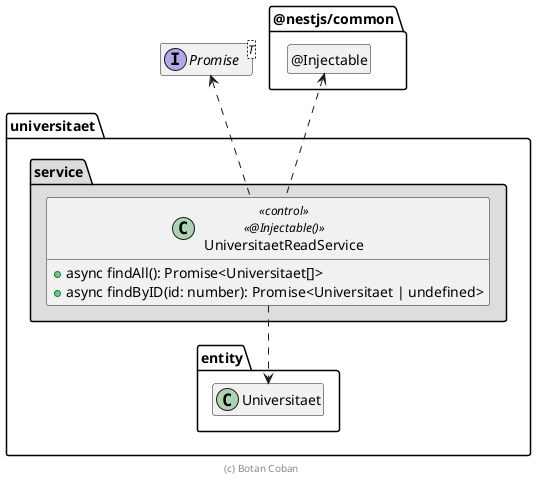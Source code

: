 ' Copyright (C) 2019 - present Juergen Zimmermann, Hochschule Karlsruhe
' Copyright (C) 2019 - present Botan Coban
'
' This program is free software: you can redistribute it and/or modify
' it under the terms of the GNU General Public License as published by
' the Free Software Foundation, either version 3 of the License, or
' (at your option) any later version.
'
' This program is distributed in the hope that it will be useful,
' but WITHOUT ANY WARRANTY; without even the implied warranty of
' MERCHANTABILITY or FITNESS FOR A PARTICULAR PURPOSE.  See the
' GNU General Public License for more details.
'
' You should have received a copy of the GNU General Public License
' along with this program.  If not, see <https://www.gnu.org/licenses/>.

' Preview durch <Alt>d

@startuml Anwendungskern

interface Promise<T>

package @nestjs/common {
  class "@Injectable" as Injectable
  hide Injectable circle
}

package universitaet {
  package entity {
    class Universitaet
  }

  package service #DDDDDD {
    class UniversitaetReadService << control >> <<@Injectable()>> {
      + async findAll(): Promise<Universitaet[]>
      + async findByID(id: number): Promise<Universitaet | undefined>
    }

    UniversitaetReadService .up.> Injectable
    UniversitaetReadService .up.> Promise
    UniversitaetReadService ..> Universitaet
  }
}

hide empty members

footer (c) Botan Coban

@enduml

